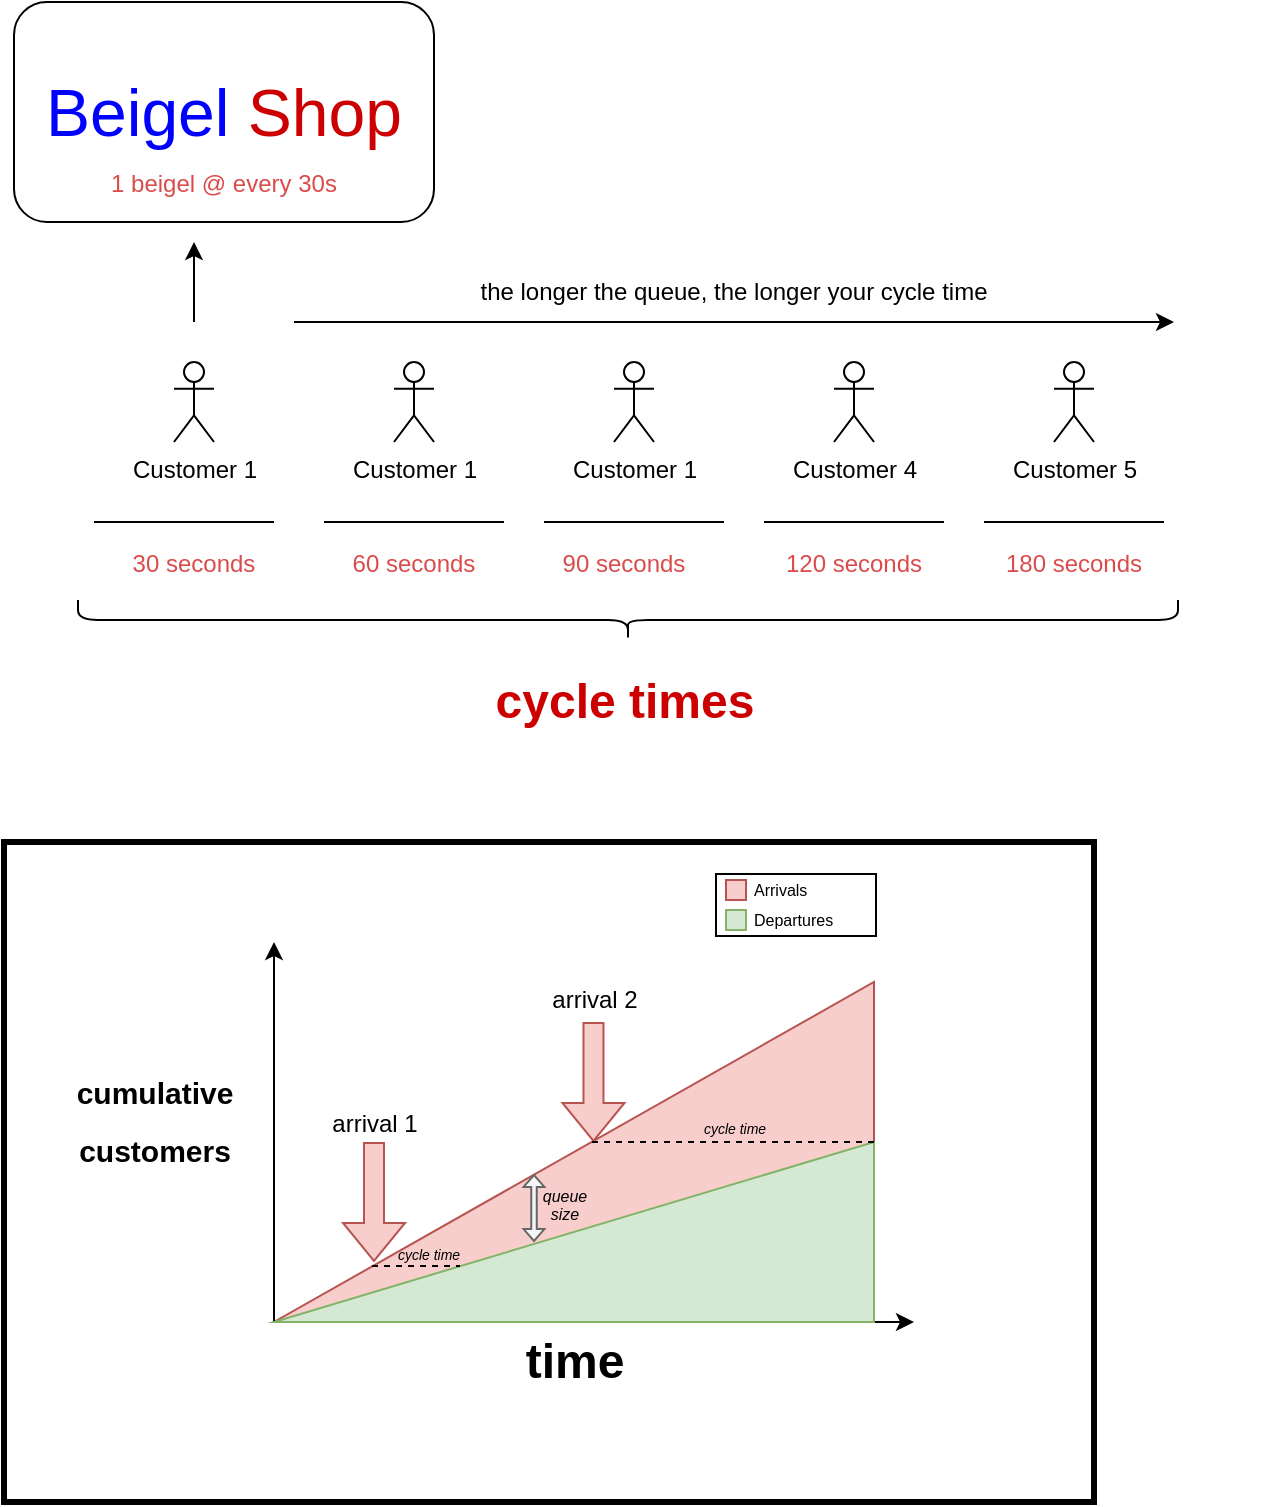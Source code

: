 <mxfile version="20.0.3" type="device"><diagram id="IwrDeCoBKyFgbELBSv8N" name="Page-1"><mxGraphModel dx="843" dy="451" grid="1" gridSize="10" guides="1" tooltips="1" connect="1" arrows="1" fold="1" page="1" pageScale="1" pageWidth="827" pageHeight="1169" math="0" shadow="0"><root><mxCell id="0"/><mxCell id="1" parent="0"/><mxCell id="d5QrQzrvdMt112U3X445-57" value="" style="rounded=0;whiteSpace=wrap;html=1;fontSize=8;strokeWidth=3;" vertex="1" parent="1"><mxGeometry x="55" y="710" width="545" height="330" as="geometry"/></mxCell><mxCell id="d5QrQzrvdMt112U3X445-36" value="" style="verticalLabelPosition=bottom;verticalAlign=top;html=1;shape=mxgraph.basic.orthogonal_triangle;fontSize=15;rotation=0;flipH=1;fillColor=#f8cecc;strokeColor=#b85450;" vertex="1" parent="1"><mxGeometry x="190" y="780" width="300" height="170" as="geometry"/></mxCell><mxCell id="d5QrQzrvdMt112U3X445-1" value="Customer 1" style="shape=umlActor;verticalLabelPosition=bottom;verticalAlign=top;html=1;outlineConnect=0;" vertex="1" parent="1"><mxGeometry x="140" y="470" width="20" height="40" as="geometry"/></mxCell><mxCell id="d5QrQzrvdMt112U3X445-4" value="Customer 1" style="shape=umlActor;verticalLabelPosition=bottom;verticalAlign=top;html=1;outlineConnect=0;" vertex="1" parent="1"><mxGeometry x="250" y="470" width="20" height="40" as="geometry"/></mxCell><mxCell id="d5QrQzrvdMt112U3X445-5" value="Customer 1" style="shape=umlActor;verticalLabelPosition=bottom;verticalAlign=top;html=1;outlineConnect=0;" vertex="1" parent="1"><mxGeometry x="360" y="470" width="20" height="40" as="geometry"/></mxCell><mxCell id="d5QrQzrvdMt112U3X445-6" value="Customer 4" style="shape=umlActor;verticalLabelPosition=bottom;verticalAlign=top;html=1;outlineConnect=0;" vertex="1" parent="1"><mxGeometry x="470" y="470" width="20" height="40" as="geometry"/></mxCell><mxCell id="d5QrQzrvdMt112U3X445-8" value="Customer 5" style="shape=umlActor;verticalLabelPosition=bottom;verticalAlign=top;html=1;outlineConnect=0;" vertex="1" parent="1"><mxGeometry x="580" y="470" width="20" height="40" as="geometry"/></mxCell><mxCell id="d5QrQzrvdMt112U3X445-9" value="&lt;font style=&quot;font-size: 33px;&quot;&gt;&lt;font color=&quot;#0000ff&quot;&gt;Beigel&lt;/font&gt; &lt;font color=&quot;#cc0000&quot;&gt;Shop&lt;/font&gt;&lt;/font&gt;" style="rounded=1;whiteSpace=wrap;html=1;" vertex="1" parent="1"><mxGeometry x="60" y="290" width="210" height="110" as="geometry"/></mxCell><mxCell id="d5QrQzrvdMt112U3X445-10" value="" style="endArrow=classic;html=1;rounded=0;fontSize=33;fontColor=#CC0000;" edge="1" parent="1"><mxGeometry width="50" height="50" relative="1" as="geometry"><mxPoint x="150" y="450" as="sourcePoint"/><mxPoint x="150" y="410" as="targetPoint"/></mxGeometry></mxCell><mxCell id="d5QrQzrvdMt112U3X445-11" value="" style="endArrow=none;html=1;rounded=0;fontSize=33;fontColor=#CC0000;" edge="1" parent="1"><mxGeometry width="50" height="50" relative="1" as="geometry"><mxPoint x="100" y="550" as="sourcePoint"/><mxPoint x="190" y="550" as="targetPoint"/></mxGeometry></mxCell><mxCell id="d5QrQzrvdMt112U3X445-12" value="" style="endArrow=none;html=1;rounded=0;fontSize=33;fontColor=#CC0000;" edge="1" parent="1"><mxGeometry width="50" height="50" relative="1" as="geometry"><mxPoint x="215" y="550" as="sourcePoint"/><mxPoint x="305" y="550" as="targetPoint"/></mxGeometry></mxCell><mxCell id="d5QrQzrvdMt112U3X445-13" value="" style="endArrow=none;html=1;rounded=0;fontSize=33;fontColor=#CC0000;" edge="1" parent="1"><mxGeometry width="50" height="50" relative="1" as="geometry"><mxPoint x="325" y="550" as="sourcePoint"/><mxPoint x="415" y="550" as="targetPoint"/></mxGeometry></mxCell><mxCell id="d5QrQzrvdMt112U3X445-14" value="" style="endArrow=none;html=1;rounded=0;fontSize=33;fontColor=#CC0000;" edge="1" parent="1"><mxGeometry width="50" height="50" relative="1" as="geometry"><mxPoint x="435" y="550" as="sourcePoint"/><mxPoint x="525" y="550" as="targetPoint"/></mxGeometry></mxCell><mxCell id="d5QrQzrvdMt112U3X445-15" value="" style="endArrow=none;html=1;rounded=0;fontSize=33;fontColor=#CC0000;" edge="1" parent="1"><mxGeometry width="50" height="50" relative="1" as="geometry"><mxPoint x="545" y="550" as="sourcePoint"/><mxPoint x="635" y="550" as="targetPoint"/></mxGeometry></mxCell><mxCell id="d5QrQzrvdMt112U3X445-16" value="30 seconds" style="text;strokeColor=none;fillColor=none;align=center;verticalAlign=middle;spacingLeft=4;spacingRight=4;overflow=hidden;points=[[0,0.5],[1,0.5]];portConstraint=eastwest;rotatable=0;fontSize=12;fontColor=#CC0000;textOpacity=70;" vertex="1" parent="1"><mxGeometry x="55" y="540" width="190" height="60" as="geometry"/></mxCell><mxCell id="d5QrQzrvdMt112U3X445-17" value="60 seconds" style="text;strokeColor=none;fillColor=none;align=center;verticalAlign=middle;spacingLeft=4;spacingRight=4;overflow=hidden;points=[[0,0.5],[1,0.5]];portConstraint=eastwest;rotatable=0;fontSize=12;fontColor=#CC0000;textOpacity=70;" vertex="1" parent="1"><mxGeometry x="165" y="540" width="190" height="60" as="geometry"/></mxCell><mxCell id="d5QrQzrvdMt112U3X445-18" value="90 seconds" style="text;strokeColor=none;fillColor=none;align=center;verticalAlign=middle;spacingLeft=4;spacingRight=4;overflow=hidden;points=[[0,0.5],[1,0.5]];portConstraint=eastwest;rotatable=0;fontSize=12;fontColor=#CC0000;textOpacity=70;" vertex="1" parent="1"><mxGeometry x="270" y="540" width="190" height="60" as="geometry"/></mxCell><mxCell id="d5QrQzrvdMt112U3X445-19" value="120 seconds" style="text;strokeColor=none;fillColor=none;align=center;verticalAlign=middle;spacingLeft=4;spacingRight=4;overflow=hidden;points=[[0,0.5],[1,0.5]];portConstraint=eastwest;rotatable=0;fontSize=12;fontColor=#CC0000;textOpacity=70;" vertex="1" parent="1"><mxGeometry x="385" y="540" width="190" height="60" as="geometry"/></mxCell><mxCell id="d5QrQzrvdMt112U3X445-20" value="180 seconds" style="text;strokeColor=none;fillColor=none;align=center;verticalAlign=middle;spacingLeft=4;spacingRight=4;overflow=hidden;points=[[0,0.5],[1,0.5]];portConstraint=eastwest;rotatable=0;fontSize=12;fontColor=#CC0000;textOpacity=70;" vertex="1" parent="1"><mxGeometry x="495" y="540" width="190" height="60" as="geometry"/></mxCell><mxCell id="d5QrQzrvdMt112U3X445-21" value="1 beigel @ every 30s" style="text;strokeColor=none;fillColor=none;align=center;verticalAlign=middle;spacingLeft=4;spacingRight=4;overflow=hidden;points=[[0,0.5],[1,0.5]];portConstraint=eastwest;rotatable=0;fontSize=12;fontColor=#CC0000;textOpacity=70;" vertex="1" parent="1"><mxGeometry x="70" y="350" width="190" height="60" as="geometry"/></mxCell><mxCell id="d5QrQzrvdMt112U3X445-22" value="" style="shape=curlyBracket;whiteSpace=wrap;html=1;rounded=1;fontSize=12;fontColor=#CC0000;rotation=-90;" vertex="1" parent="1"><mxGeometry x="357" y="324" width="20" height="550" as="geometry"/></mxCell><mxCell id="d5QrQzrvdMt112U3X445-23" value="cycle times" style="text;strokeColor=none;fillColor=none;html=1;fontSize=24;fontStyle=1;verticalAlign=middle;align=center;fontColor=#CC0000;" vertex="1" parent="1"><mxGeometry x="315" y="620" width="100" height="40" as="geometry"/></mxCell><mxCell id="d5QrQzrvdMt112U3X445-24" value="" style="endArrow=classic;html=1;rounded=0;fontSize=12;fontColor=#CC0000;" edge="1" parent="1"><mxGeometry width="50" height="50" relative="1" as="geometry"><mxPoint x="200" y="450" as="sourcePoint"/><mxPoint x="640" y="450" as="targetPoint"/></mxGeometry></mxCell><mxCell id="d5QrQzrvdMt112U3X445-25" value="the longer the queue, the longer your cycle time" style="text;html=1;strokeColor=none;fillColor=none;align=center;verticalAlign=middle;whiteSpace=wrap;rounded=0;fontSize=12;fontColor=#000000;" vertex="1" parent="1"><mxGeometry x="200" y="420" width="440" height="30" as="geometry"/></mxCell><mxCell id="d5QrQzrvdMt112U3X445-26" value="" style="endArrow=classic;html=1;rounded=0;fontSize=12;fontColor=#000000;" edge="1" parent="1"><mxGeometry width="50" height="50" relative="1" as="geometry"><mxPoint x="190" y="950" as="sourcePoint"/><mxPoint x="190" y="760" as="targetPoint"/></mxGeometry></mxCell><mxCell id="d5QrQzrvdMt112U3X445-27" value="" style="endArrow=classic;html=1;rounded=0;fontSize=12;fontColor=#000000;" edge="1" parent="1"><mxGeometry width="50" height="50" relative="1" as="geometry"><mxPoint x="190" y="950" as="sourcePoint"/><mxPoint x="510" y="950" as="targetPoint"/></mxGeometry></mxCell><mxCell id="d5QrQzrvdMt112U3X445-28" value="time" style="text;strokeColor=none;fillColor=none;html=1;fontSize=24;fontStyle=1;verticalAlign=middle;align=center;fontColor=#000000;" vertex="1" parent="1"><mxGeometry x="290" y="950" width="100" height="40" as="geometry"/></mxCell><mxCell id="d5QrQzrvdMt112U3X445-29" value="&lt;font style=&quot;font-size: 15px; line-height: 0.8;&quot;&gt;cumulative&lt;br&gt;customers&lt;br&gt;&lt;/font&gt;" style="text;strokeColor=none;fillColor=none;html=1;fontSize=24;fontStyle=1;verticalAlign=middle;align=center;fontColor=#000000;" vertex="1" parent="1"><mxGeometry x="80" y="834" width="100" height="26" as="geometry"/></mxCell><mxCell id="d5QrQzrvdMt112U3X445-35" value="" style="verticalLabelPosition=bottom;verticalAlign=top;html=1;shape=mxgraph.basic.orthogonal_triangle;fontSize=15;rotation=0;flipH=1;fillColor=#d5e8d4;strokeColor=#82b366;" vertex="1" parent="1"><mxGeometry x="190" y="860" width="300" height="90" as="geometry"/></mxCell><mxCell id="d5QrQzrvdMt112U3X445-38" value="" style="shape=flexArrow;endArrow=classic;html=1;rounded=0;fontSize=15;fontColor=#000000;fillColor=#f8cecc;strokeColor=#b85450;" edge="1" parent="1"><mxGeometry width="50" height="50" relative="1" as="geometry"><mxPoint x="240" y="860" as="sourcePoint"/><mxPoint x="240" y="920" as="targetPoint"/></mxGeometry></mxCell><mxCell id="d5QrQzrvdMt112U3X445-39" value="&lt;span style=&quot;font-weight: normal;&quot;&gt;&lt;font style=&quot;font-size: 12px;&quot;&gt;arrival 1&lt;/font&gt;&lt;/span&gt;" style="text;strokeColor=none;fillColor=none;html=1;fontSize=24;fontStyle=1;verticalAlign=middle;align=center;fontColor=#000000;" vertex="1" parent="1"><mxGeometry x="190" y="827" width="100" height="40" as="geometry"/></mxCell><mxCell id="d5QrQzrvdMt112U3X445-42" value="&lt;font size=&quot;1&quot; style=&quot;font-weight: normal;&quot;&gt;&lt;i style=&quot;font-size: 7px;&quot;&gt;cycle time&lt;/i&gt;&lt;/font&gt;" style="text;strokeColor=none;fillColor=none;html=1;fontSize=8;fontStyle=1;verticalAlign=middle;align=center;fontColor=#000000;" vertex="1" parent="1"><mxGeometry x="217" y="905" width="100" height="20" as="geometry"/></mxCell><mxCell id="d5QrQzrvdMt112U3X445-43" value="" style="shape=flexArrow;endArrow=classic;html=1;rounded=0;fontSize=15;fontColor=#000000;fillColor=#f8cecc;strokeColor=#b85450;" edge="1" parent="1"><mxGeometry width="50" height="50" relative="1" as="geometry"><mxPoint x="349.74" y="800" as="sourcePoint"/><mxPoint x="349.74" y="860" as="targetPoint"/></mxGeometry></mxCell><mxCell id="d5QrQzrvdMt112U3X445-47" value="" style="endArrow=none;dashed=1;html=1;rounded=0;fontSize=12;fontColor=#000000;" edge="1" parent="1"><mxGeometry width="50" height="50" relative="1" as="geometry"><mxPoint x="239" y="922" as="sourcePoint"/><mxPoint x="283" y="922" as="targetPoint"/></mxGeometry></mxCell><mxCell id="d5QrQzrvdMt112U3X445-50" value="&lt;font style=&quot;font-weight: normal; font-size: 7px;&quot;&gt;&lt;i&gt;cycle time&lt;/i&gt;&lt;/font&gt;" style="text;strokeColor=none;fillColor=none;html=1;fontSize=8;fontStyle=1;verticalAlign=middle;align=center;fontColor=#000000;" vertex="1" parent="1"><mxGeometry x="370" y="843" width="100" height="20" as="geometry"/></mxCell><mxCell id="d5QrQzrvdMt112U3X445-51" value="" style="endArrow=none;dashed=1;html=1;rounded=0;fontSize=12;fontColor=#000000;" edge="1" parent="1"><mxGeometry width="50" height="50" relative="1" as="geometry"><mxPoint x="349" y="860" as="sourcePoint"/><mxPoint x="491" y="860" as="targetPoint"/></mxGeometry></mxCell><mxCell id="d5QrQzrvdMt112U3X445-52" value="&lt;span style=&quot;font-weight: normal;&quot;&gt;&lt;font style=&quot;font-size: 12px;&quot;&gt;arrival 2&lt;/font&gt;&lt;/span&gt;" style="text;strokeColor=none;fillColor=none;html=1;fontSize=24;fontStyle=1;verticalAlign=middle;align=center;fontColor=#000000;" vertex="1" parent="1"><mxGeometry x="300" y="765" width="100" height="40" as="geometry"/></mxCell><mxCell id="d5QrQzrvdMt112U3X445-53" value="" style="shape=flexArrow;endArrow=classic;startArrow=classic;html=1;rounded=0;fontSize=7;fontColor=#000000;endWidth=6.667;endSize=1.655;startWidth=6.667;startSize=1.655;width=2.745;fillColor=#f5f5f5;strokeColor=#666666;" edge="1" parent="1"><mxGeometry width="100" height="100" relative="1" as="geometry"><mxPoint x="320" y="910" as="sourcePoint"/><mxPoint x="320" y="876" as="targetPoint"/></mxGeometry></mxCell><UserObject label="queue size" placeholders="1" id="d5QrQzrvdMt112U3X445-56"><mxCell style="text;html=1;align=center;verticalAlign=bottom;whiteSpace=wrap;overflow=hidden;fontSize=8;opacity=40;fontStyle=2" vertex="1" parent="1"><mxGeometry x="323" y="878" width="25" height="26" as="geometry"/></mxCell></UserObject><mxCell id="d5QrQzrvdMt112U3X445-58" value="" style="rounded=0;whiteSpace=wrap;html=1;fontSize=8;strokeWidth=1;fillColor=#f8cecc;strokeColor=#b85450;" vertex="1" parent="1"><mxGeometry x="416" y="729" width="10" height="10" as="geometry"/></mxCell><mxCell id="d5QrQzrvdMt112U3X445-59" value="Arrivals" style="text;html=1;strokeColor=none;fillColor=none;align=left;verticalAlign=middle;whiteSpace=wrap;rounded=0;fontSize=8;fontColor=#000000;" vertex="1" parent="1"><mxGeometry x="428" y="719" width="60" height="30" as="geometry"/></mxCell><mxCell id="d5QrQzrvdMt112U3X445-60" value="" style="rounded=0;whiteSpace=wrap;html=1;fontSize=8;strokeWidth=1;fillColor=#d5e8d4;strokeColor=#82b366;" vertex="1" parent="1"><mxGeometry x="416" y="744" width="10" height="10" as="geometry"/></mxCell><mxCell id="d5QrQzrvdMt112U3X445-61" value="Departures" style="text;html=1;strokeColor=none;fillColor=none;align=left;verticalAlign=middle;whiteSpace=wrap;rounded=0;fontSize=8;fontColor=#000000;" vertex="1" parent="1"><mxGeometry x="428" y="734" width="60" height="30" as="geometry"/></mxCell><mxCell id="d5QrQzrvdMt112U3X445-64" value="" style="rounded=0;whiteSpace=wrap;html=1;fontSize=8;fontColor=#000000;strokeWidth=1;fillColor=none;" vertex="1" parent="1"><mxGeometry x="411" y="726" width="80" height="31" as="geometry"/></mxCell></root></mxGraphModel></diagram></mxfile>